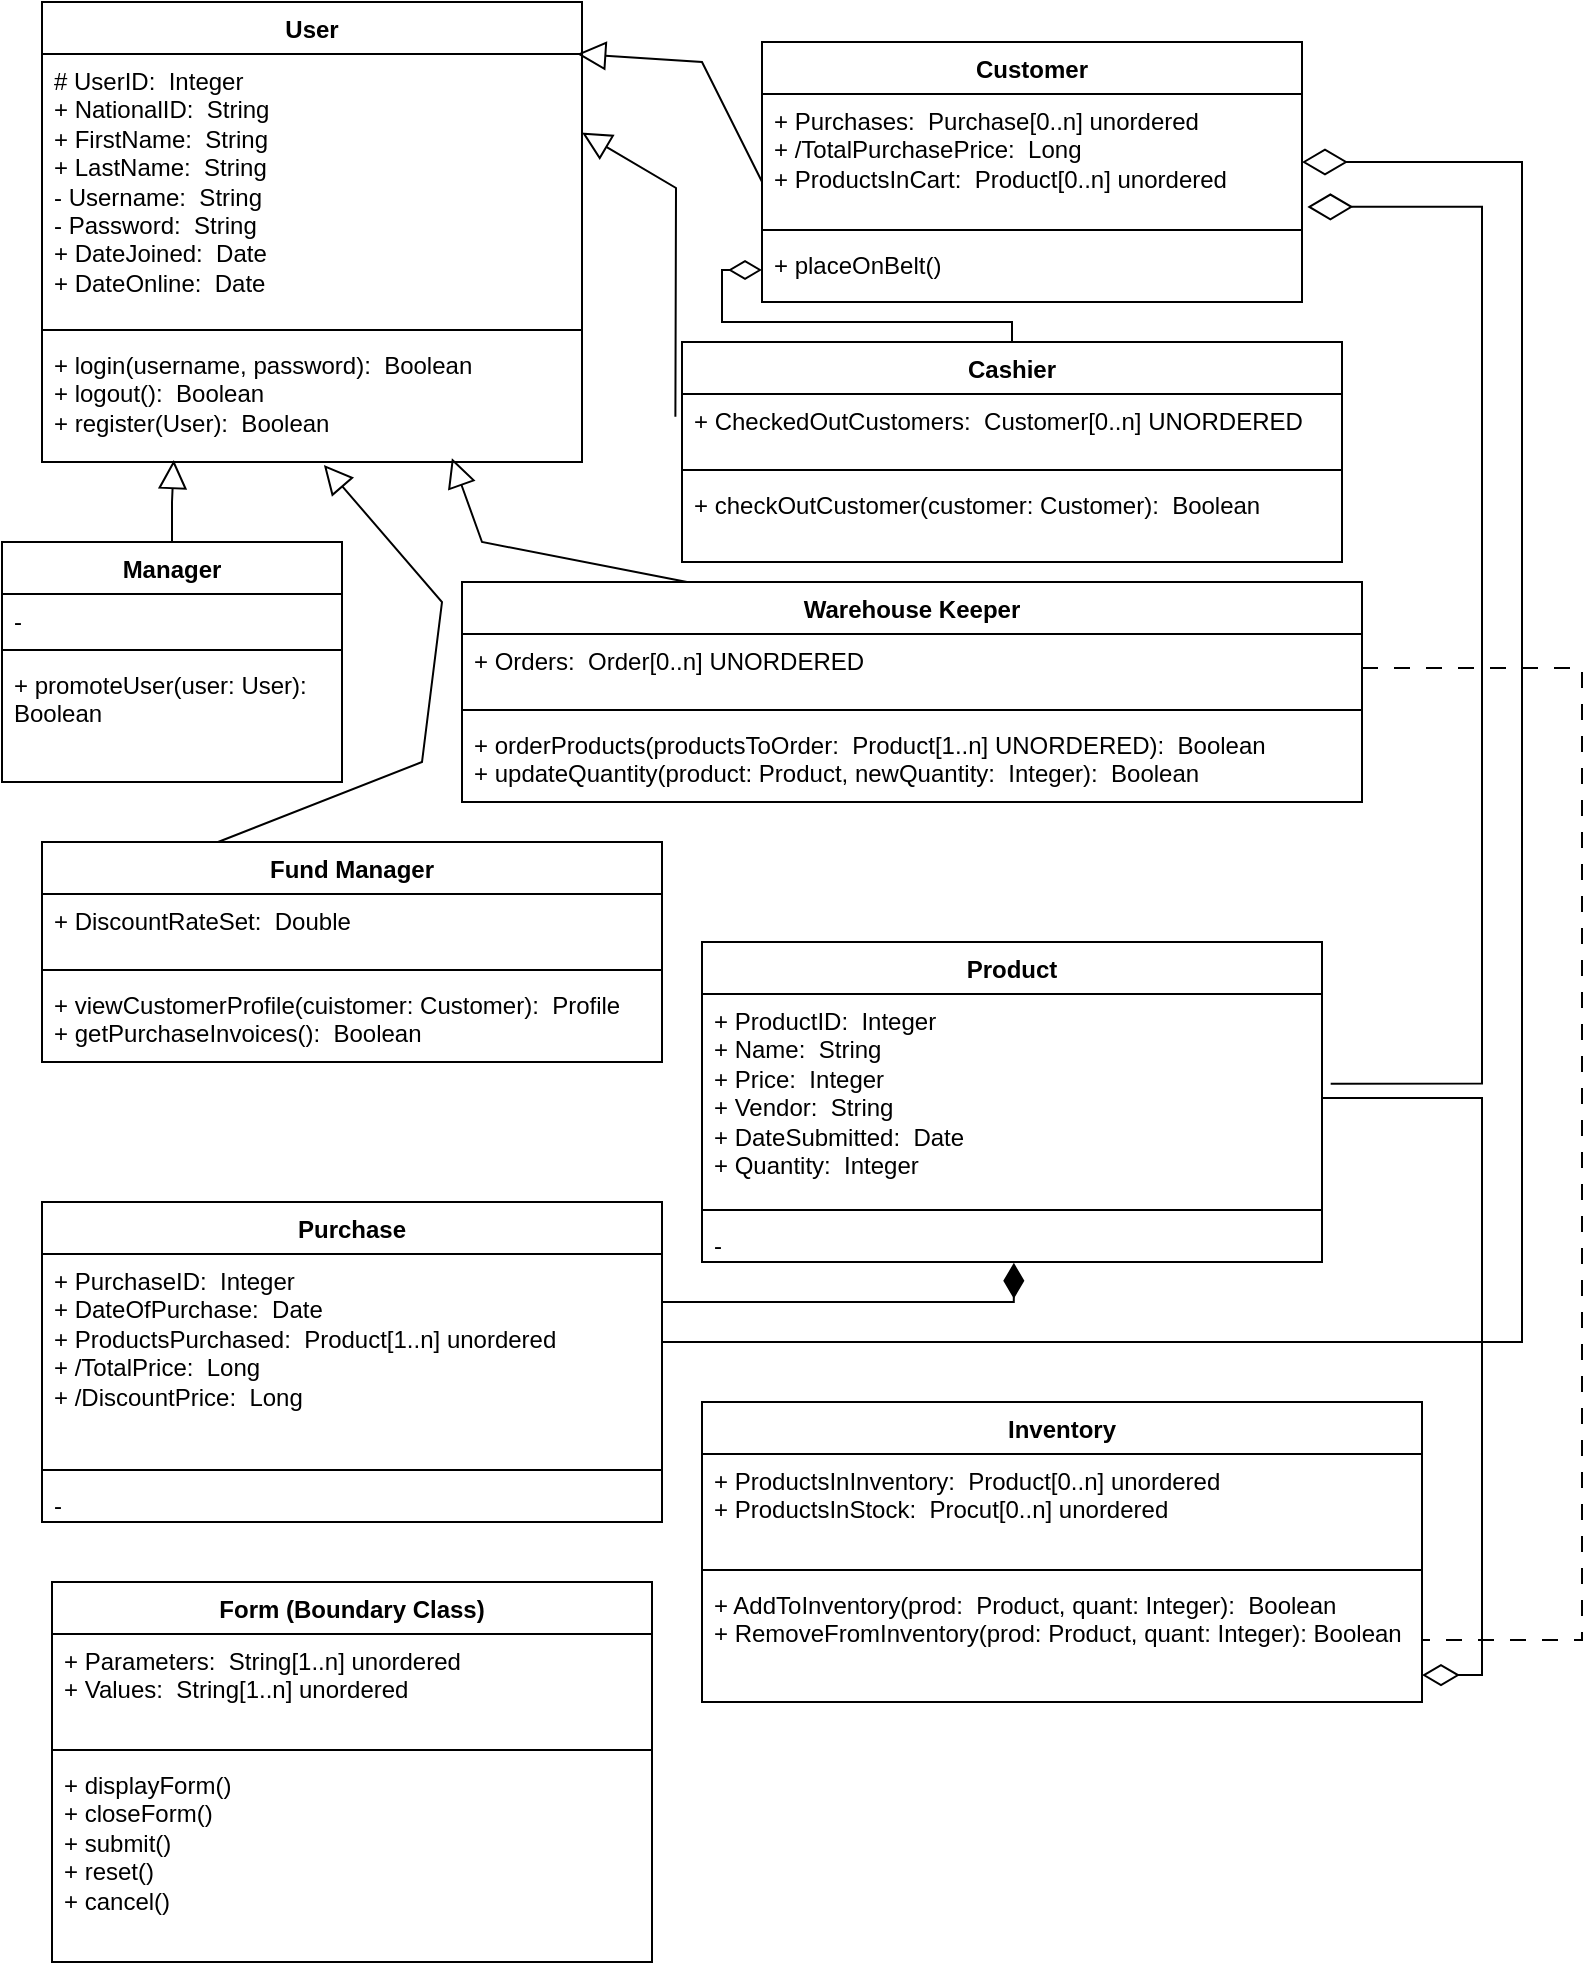 <mxfile version="24.6.2" type="device">
  <diagram name="Page-1" id="mRqNK27dQiDuo7CQ4hgE">
    <mxGraphModel dx="1615" dy="815" grid="1" gridSize="10" guides="1" tooltips="1" connect="1" arrows="1" fold="1" page="1" pageScale="1" pageWidth="827" pageHeight="1169" math="0" shadow="0">
      <root>
        <mxCell id="0" />
        <mxCell id="1" parent="0" />
        <mxCell id="icBu7ntNDroebQ0Mv-1A-1" value="User" style="swimlane;fontStyle=1;align=center;verticalAlign=top;childLayout=stackLayout;horizontal=1;startSize=26;horizontalStack=0;resizeParent=1;resizeParentMax=0;resizeLast=0;collapsible=1;marginBottom=0;whiteSpace=wrap;html=1;" parent="1" vertex="1">
          <mxGeometry x="30" y="20" width="270" height="230" as="geometry" />
        </mxCell>
        <mxCell id="icBu7ntNDroebQ0Mv-1A-2" value="# UserID:&amp;nbsp; Integer&lt;div&gt;+ NationalID:&amp;nbsp; String&lt;br&gt;&lt;div&gt;+ FirstName:&amp;nbsp; String&lt;/div&gt;&lt;div&gt;+ LastName:&amp;nbsp; String&lt;/div&gt;&lt;/div&gt;&lt;div&gt;- Username:&amp;nbsp; String&lt;/div&gt;&lt;div&gt;- Password:&amp;nbsp; String&lt;/div&gt;&lt;div&gt;+ DateJoined:&amp;nbsp; Date&lt;/div&gt;&lt;div&gt;+ DateOnline:&amp;nbsp; Date&lt;/div&gt;" style="text;strokeColor=none;fillColor=none;align=left;verticalAlign=top;spacingLeft=4;spacingRight=4;overflow=hidden;rotatable=0;points=[[0,0.5],[1,0.5]];portConstraint=eastwest;whiteSpace=wrap;html=1;" parent="icBu7ntNDroebQ0Mv-1A-1" vertex="1">
          <mxGeometry y="26" width="270" height="134" as="geometry" />
        </mxCell>
        <mxCell id="icBu7ntNDroebQ0Mv-1A-3" value="" style="line;strokeWidth=1;fillColor=none;align=left;verticalAlign=middle;spacingTop=-1;spacingLeft=3;spacingRight=3;rotatable=0;labelPosition=right;points=[];portConstraint=eastwest;strokeColor=inherit;" parent="icBu7ntNDroebQ0Mv-1A-1" vertex="1">
          <mxGeometry y="160" width="270" height="8" as="geometry" />
        </mxCell>
        <mxCell id="icBu7ntNDroebQ0Mv-1A-4" value="+ login(username, password):&amp;nbsp; Boolean&lt;div&gt;+ logout():&amp;nbsp; Boolean&lt;/div&gt;&lt;div&gt;+ register(User):&amp;nbsp; Boolean&lt;/div&gt;" style="text;strokeColor=none;fillColor=none;align=left;verticalAlign=top;spacingLeft=4;spacingRight=4;overflow=hidden;rotatable=0;points=[[0,0.5],[1,0.5]];portConstraint=eastwest;whiteSpace=wrap;html=1;" parent="icBu7ntNDroebQ0Mv-1A-1" vertex="1">
          <mxGeometry y="168" width="270" height="62" as="geometry" />
        </mxCell>
        <mxCell id="mPOuHO8Y8YOu5EduGEA8-1" value="Customer" style="swimlane;fontStyle=1;align=center;verticalAlign=top;childLayout=stackLayout;horizontal=1;startSize=26;horizontalStack=0;resizeParent=1;resizeParentMax=0;resizeLast=0;collapsible=1;marginBottom=0;whiteSpace=wrap;html=1;" vertex="1" parent="1">
          <mxGeometry x="390" y="40" width="270" height="130" as="geometry" />
        </mxCell>
        <mxCell id="mPOuHO8Y8YOu5EduGEA8-2" value="+ Purchases:&amp;nbsp; Purchase[0..n] unordered&lt;div&gt;+ /TotalPurchasePrice:&amp;nbsp; Long&lt;/div&gt;&lt;div&gt;+ ProductsInCart:&amp;nbsp; Product[0..n] unordered&lt;/div&gt;" style="text;strokeColor=none;fillColor=none;align=left;verticalAlign=top;spacingLeft=4;spacingRight=4;overflow=hidden;rotatable=0;points=[[0,0.5],[1,0.5]];portConstraint=eastwest;whiteSpace=wrap;html=1;" vertex="1" parent="mPOuHO8Y8YOu5EduGEA8-1">
          <mxGeometry y="26" width="270" height="64" as="geometry" />
        </mxCell>
        <mxCell id="mPOuHO8Y8YOu5EduGEA8-3" value="" style="line;strokeWidth=1;fillColor=none;align=left;verticalAlign=middle;spacingTop=-1;spacingLeft=3;spacingRight=3;rotatable=0;labelPosition=right;points=[];portConstraint=eastwest;strokeColor=inherit;" vertex="1" parent="mPOuHO8Y8YOu5EduGEA8-1">
          <mxGeometry y="90" width="270" height="8" as="geometry" />
        </mxCell>
        <mxCell id="mPOuHO8Y8YOu5EduGEA8-4" value="+ placeOnBelt()" style="text;strokeColor=none;fillColor=none;align=left;verticalAlign=top;spacingLeft=4;spacingRight=4;overflow=hidden;rotatable=0;points=[[0,0.5],[1,0.5]];portConstraint=eastwest;whiteSpace=wrap;html=1;" vertex="1" parent="mPOuHO8Y8YOu5EduGEA8-1">
          <mxGeometry y="98" width="270" height="32" as="geometry" />
        </mxCell>
        <mxCell id="mPOuHO8Y8YOu5EduGEA8-5" value="" style="endArrow=block;html=1;rounded=0;entryX=0.991;entryY=0;entryDx=0;entryDy=0;exitX=0;exitY=0.685;exitDx=0;exitDy=0;exitPerimeter=0;endFill=0;strokeWidth=1;entryPerimeter=0;endSize=12;" edge="1" parent="1" source="mPOuHO8Y8YOu5EduGEA8-2" target="icBu7ntNDroebQ0Mv-1A-2">
          <mxGeometry width="50" height="50" relative="1" as="geometry">
            <mxPoint x="280" y="400" as="sourcePoint" />
            <mxPoint x="330" y="350" as="targetPoint" />
            <Array as="points">
              <mxPoint x="360" y="50" />
            </Array>
          </mxGeometry>
        </mxCell>
        <mxCell id="mPOuHO8Y8YOu5EduGEA8-37" style="edgeStyle=orthogonalEdgeStyle;rounded=0;orthogonalLoop=1;jettySize=auto;html=1;endArrow=diamondThin;endFill=0;endSize=14;" edge="1" parent="1" source="mPOuHO8Y8YOu5EduGEA8-6" target="mPOuHO8Y8YOu5EduGEA8-4">
          <mxGeometry relative="1" as="geometry">
            <Array as="points">
              <mxPoint x="515" y="180" />
              <mxPoint x="370" y="180" />
              <mxPoint x="370" y="154" />
            </Array>
          </mxGeometry>
        </mxCell>
        <mxCell id="mPOuHO8Y8YOu5EduGEA8-6" value="Cashier" style="swimlane;fontStyle=1;align=center;verticalAlign=top;childLayout=stackLayout;horizontal=1;startSize=26;horizontalStack=0;resizeParent=1;resizeParentMax=0;resizeLast=0;collapsible=1;marginBottom=0;whiteSpace=wrap;html=1;" vertex="1" parent="1">
          <mxGeometry x="350" y="190" width="330" height="110" as="geometry">
            <mxRectangle x="360" y="220" width="80" height="30" as="alternateBounds" />
          </mxGeometry>
        </mxCell>
        <mxCell id="mPOuHO8Y8YOu5EduGEA8-7" value="+ CheckedOutCustomers:&amp;nbsp; Customer[0..n] UNORDERED" style="text;strokeColor=none;fillColor=none;align=left;verticalAlign=top;spacingLeft=4;spacingRight=4;overflow=hidden;rotatable=0;points=[[0,0.5],[1,0.5]];portConstraint=eastwest;whiteSpace=wrap;html=1;" vertex="1" parent="mPOuHO8Y8YOu5EduGEA8-6">
          <mxGeometry y="26" width="330" height="34" as="geometry" />
        </mxCell>
        <mxCell id="mPOuHO8Y8YOu5EduGEA8-8" value="" style="line;strokeWidth=1;fillColor=none;align=left;verticalAlign=middle;spacingTop=-1;spacingLeft=3;spacingRight=3;rotatable=0;labelPosition=right;points=[];portConstraint=eastwest;strokeColor=inherit;" vertex="1" parent="mPOuHO8Y8YOu5EduGEA8-6">
          <mxGeometry y="60" width="330" height="8" as="geometry" />
        </mxCell>
        <mxCell id="mPOuHO8Y8YOu5EduGEA8-9" value="+ checkOutCustomer(customer: Customer):&amp;nbsp; Boolean" style="text;strokeColor=none;fillColor=none;align=left;verticalAlign=top;spacingLeft=4;spacingRight=4;overflow=hidden;rotatable=0;points=[[0,0.5],[1,0.5]];portConstraint=eastwest;whiteSpace=wrap;html=1;" vertex="1" parent="mPOuHO8Y8YOu5EduGEA8-6">
          <mxGeometry y="68" width="330" height="42" as="geometry" />
        </mxCell>
        <mxCell id="mPOuHO8Y8YOu5EduGEA8-10" value="" style="endArrow=block;html=1;rounded=0;entryX=1;entryY=0.293;entryDx=0;entryDy=0;exitX=-0.01;exitY=0.334;exitDx=0;exitDy=0;endFill=0;strokeWidth=1;entryPerimeter=0;startSize=6;endSize=12;exitPerimeter=0;" edge="1" parent="1" source="mPOuHO8Y8YOu5EduGEA8-7" target="icBu7ntNDroebQ0Mv-1A-2">
          <mxGeometry width="50" height="50" relative="1" as="geometry">
            <mxPoint x="370" y="150" as="sourcePoint" />
            <mxPoint x="318" y="76" as="targetPoint" />
            <Array as="points">
              <mxPoint x="347" y="113" />
            </Array>
          </mxGeometry>
        </mxCell>
        <mxCell id="mPOuHO8Y8YOu5EduGEA8-11" value="Warehouse Keeper" style="swimlane;fontStyle=1;align=center;verticalAlign=top;childLayout=stackLayout;horizontal=1;startSize=26;horizontalStack=0;resizeParent=1;resizeParentMax=0;resizeLast=0;collapsible=1;marginBottom=0;whiteSpace=wrap;html=1;" vertex="1" parent="1">
          <mxGeometry x="240" y="310" width="450" height="110" as="geometry">
            <mxRectangle x="360" y="220" width="80" height="30" as="alternateBounds" />
          </mxGeometry>
        </mxCell>
        <mxCell id="mPOuHO8Y8YOu5EduGEA8-12" value="+ Orders:&amp;nbsp; Order[0..n] UNORDERED" style="text;strokeColor=none;fillColor=none;align=left;verticalAlign=top;spacingLeft=4;spacingRight=4;overflow=hidden;rotatable=0;points=[[0,0.5],[1,0.5]];portConstraint=eastwest;whiteSpace=wrap;html=1;" vertex="1" parent="mPOuHO8Y8YOu5EduGEA8-11">
          <mxGeometry y="26" width="450" height="34" as="geometry" />
        </mxCell>
        <mxCell id="mPOuHO8Y8YOu5EduGEA8-13" value="" style="line;strokeWidth=1;fillColor=none;align=left;verticalAlign=middle;spacingTop=-1;spacingLeft=3;spacingRight=3;rotatable=0;labelPosition=right;points=[];portConstraint=eastwest;strokeColor=inherit;" vertex="1" parent="mPOuHO8Y8YOu5EduGEA8-11">
          <mxGeometry y="60" width="450" height="8" as="geometry" />
        </mxCell>
        <mxCell id="mPOuHO8Y8YOu5EduGEA8-14" value="+ orderProducts(productsToOrder:&amp;nbsp; Product[1..n] UNORDERED):&amp;nbsp; Boolean&lt;div&gt;+ updateQuantity(product: Product, newQuantity:&amp;nbsp; Integer):&amp;nbsp; Boolean&lt;/div&gt;" style="text;strokeColor=none;fillColor=none;align=left;verticalAlign=top;spacingLeft=4;spacingRight=4;overflow=hidden;rotatable=0;points=[[0,0.5],[1,0.5]];portConstraint=eastwest;whiteSpace=wrap;html=1;" vertex="1" parent="mPOuHO8Y8YOu5EduGEA8-11">
          <mxGeometry y="68" width="450" height="42" as="geometry" />
        </mxCell>
        <mxCell id="mPOuHO8Y8YOu5EduGEA8-15" value="" style="endArrow=block;html=1;rounded=0;entryX=0.759;entryY=0.969;entryDx=0;entryDy=0;exitX=0.25;exitY=0;exitDx=0;exitDy=0;endFill=0;strokeWidth=1;entryPerimeter=0;startSize=6;endSize=12;" edge="1" parent="1" source="mPOuHO8Y8YOu5EduGEA8-11" target="icBu7ntNDroebQ0Mv-1A-4">
          <mxGeometry width="50" height="50" relative="1" as="geometry">
            <mxPoint x="370" y="293" as="sourcePoint" />
            <mxPoint x="320" y="115" as="targetPoint" />
            <Array as="points">
              <mxPoint x="250" y="290" />
            </Array>
          </mxGeometry>
        </mxCell>
        <mxCell id="mPOuHO8Y8YOu5EduGEA8-16" value="Fund Manager" style="swimlane;fontStyle=1;align=center;verticalAlign=top;childLayout=stackLayout;horizontal=1;startSize=26;horizontalStack=0;resizeParent=1;resizeParentMax=0;resizeLast=0;collapsible=1;marginBottom=0;whiteSpace=wrap;html=1;" vertex="1" parent="1">
          <mxGeometry x="30" y="440" width="310" height="110" as="geometry">
            <mxRectangle x="360" y="220" width="80" height="30" as="alternateBounds" />
          </mxGeometry>
        </mxCell>
        <mxCell id="mPOuHO8Y8YOu5EduGEA8-17" value="+ DiscountRateSet:&amp;nbsp; Double" style="text;strokeColor=none;fillColor=none;align=left;verticalAlign=top;spacingLeft=4;spacingRight=4;overflow=hidden;rotatable=0;points=[[0,0.5],[1,0.5]];portConstraint=eastwest;whiteSpace=wrap;html=1;" vertex="1" parent="mPOuHO8Y8YOu5EduGEA8-16">
          <mxGeometry y="26" width="310" height="34" as="geometry" />
        </mxCell>
        <mxCell id="mPOuHO8Y8YOu5EduGEA8-18" value="" style="line;strokeWidth=1;fillColor=none;align=left;verticalAlign=middle;spacingTop=-1;spacingLeft=3;spacingRight=3;rotatable=0;labelPosition=right;points=[];portConstraint=eastwest;strokeColor=inherit;" vertex="1" parent="mPOuHO8Y8YOu5EduGEA8-16">
          <mxGeometry y="60" width="310" height="8" as="geometry" />
        </mxCell>
        <mxCell id="mPOuHO8Y8YOu5EduGEA8-19" value="+ viewCustomerProfile(cuistomer: Customer):&amp;nbsp; Profile&lt;div&gt;+ getPurchaseInvoices():&amp;nbsp; Boolean&lt;/div&gt;" style="text;strokeColor=none;fillColor=none;align=left;verticalAlign=top;spacingLeft=4;spacingRight=4;overflow=hidden;rotatable=0;points=[[0,0.5],[1,0.5]];portConstraint=eastwest;whiteSpace=wrap;html=1;" vertex="1" parent="mPOuHO8Y8YOu5EduGEA8-16">
          <mxGeometry y="68" width="310" height="42" as="geometry" />
        </mxCell>
        <mxCell id="mPOuHO8Y8YOu5EduGEA8-20" value="" style="endArrow=block;html=1;rounded=0;entryX=0.522;entryY=1.024;entryDx=0;entryDy=0;exitX=0.284;exitY=0;exitDx=0;exitDy=0;endFill=0;strokeWidth=1;entryPerimeter=0;exitPerimeter=0;startSize=6;endSize=12;" edge="1" parent="1" source="mPOuHO8Y8YOu5EduGEA8-16" target="icBu7ntNDroebQ0Mv-1A-4">
          <mxGeometry width="50" height="50" relative="1" as="geometry">
            <mxPoint x="463" y="330" as="sourcePoint" />
            <mxPoint x="319" y="185" as="targetPoint" />
            <Array as="points">
              <mxPoint x="220" y="400" />
              <mxPoint x="230" y="320" />
            </Array>
          </mxGeometry>
        </mxCell>
        <mxCell id="mPOuHO8Y8YOu5EduGEA8-21" value="Product" style="swimlane;fontStyle=1;align=center;verticalAlign=top;childLayout=stackLayout;horizontal=1;startSize=26;horizontalStack=0;resizeParent=1;resizeParentMax=0;resizeLast=0;collapsible=1;marginBottom=0;whiteSpace=wrap;html=1;" vertex="1" parent="1">
          <mxGeometry x="360" y="490" width="310" height="160" as="geometry">
            <mxRectangle x="360" y="220" width="80" height="30" as="alternateBounds" />
          </mxGeometry>
        </mxCell>
        <mxCell id="mPOuHO8Y8YOu5EduGEA8-22" value="+ ProductID:&amp;nbsp; Integer&lt;div&gt;+ Name:&amp;nbsp; String&lt;/div&gt;&lt;div&gt;+ Price:&amp;nbsp; Integer&lt;/div&gt;&lt;div&gt;+ Vendor:&amp;nbsp; String&lt;/div&gt;&lt;div&gt;+ DateSubmitted:&amp;nbsp; Date&lt;/div&gt;&lt;div&gt;+ Quantity:&amp;nbsp; Integer&lt;/div&gt;&lt;div&gt;&lt;br&gt;&lt;/div&gt;" style="text;strokeColor=none;fillColor=none;align=left;verticalAlign=top;spacingLeft=4;spacingRight=4;overflow=hidden;rotatable=0;points=[[0,0.5],[1,0.5]];portConstraint=eastwest;whiteSpace=wrap;html=1;" vertex="1" parent="mPOuHO8Y8YOu5EduGEA8-21">
          <mxGeometry y="26" width="310" height="104" as="geometry" />
        </mxCell>
        <mxCell id="mPOuHO8Y8YOu5EduGEA8-23" value="" style="line;strokeWidth=1;fillColor=none;align=left;verticalAlign=middle;spacingTop=-1;spacingLeft=3;spacingRight=3;rotatable=0;labelPosition=right;points=[];portConstraint=eastwest;strokeColor=inherit;" vertex="1" parent="mPOuHO8Y8YOu5EduGEA8-21">
          <mxGeometry y="130" width="310" height="8" as="geometry" />
        </mxCell>
        <mxCell id="mPOuHO8Y8YOu5EduGEA8-24" value="-" style="text;strokeColor=none;fillColor=none;align=left;verticalAlign=top;spacingLeft=4;spacingRight=4;overflow=hidden;rotatable=0;points=[[0,0.5],[1,0.5]];portConstraint=eastwest;whiteSpace=wrap;html=1;" vertex="1" parent="mPOuHO8Y8YOu5EduGEA8-21">
          <mxGeometry y="138" width="310" height="22" as="geometry" />
        </mxCell>
        <mxCell id="mPOuHO8Y8YOu5EduGEA8-30" style="edgeStyle=orthogonalEdgeStyle;rounded=0;orthogonalLoop=1;jettySize=auto;html=1;endArrow=none;endFill=0;startArrow=diamondThin;startFill=0;strokeWidth=1;endSize=0;startSize=20;entryX=1.014;entryY=0.431;entryDx=0;entryDy=0;entryPerimeter=0;exitX=1.01;exitY=0.882;exitDx=0;exitDy=0;exitPerimeter=0;" edge="1" parent="1" source="mPOuHO8Y8YOu5EduGEA8-2" target="mPOuHO8Y8YOu5EduGEA8-22">
          <mxGeometry relative="1" as="geometry">
            <mxPoint x="710" y="540" as="targetPoint" />
            <Array as="points">
              <mxPoint x="750" y="122" />
              <mxPoint x="750" y="561" />
            </Array>
          </mxGeometry>
        </mxCell>
        <mxCell id="mPOuHO8Y8YOu5EduGEA8-35" style="edgeStyle=orthogonalEdgeStyle;rounded=0;orthogonalLoop=1;jettySize=auto;html=1;endArrow=diamondThin;endFill=0;endSize=20;startSize=0;" edge="1" parent="1" source="mPOuHO8Y8YOu5EduGEA8-31">
          <mxGeometry relative="1" as="geometry">
            <mxPoint x="660" y="100" as="targetPoint" />
            <Array as="points">
              <mxPoint x="770" y="690" />
              <mxPoint x="770" y="100" />
              <mxPoint x="660" y="100" />
            </Array>
          </mxGeometry>
        </mxCell>
        <mxCell id="mPOuHO8Y8YOu5EduGEA8-31" value="Purchase" style="swimlane;fontStyle=1;align=center;verticalAlign=top;childLayout=stackLayout;horizontal=1;startSize=26;horizontalStack=0;resizeParent=1;resizeParentMax=0;resizeLast=0;collapsible=1;marginBottom=0;whiteSpace=wrap;html=1;" vertex="1" parent="1">
          <mxGeometry x="30" y="620" width="310" height="160" as="geometry">
            <mxRectangle x="360" y="220" width="80" height="30" as="alternateBounds" />
          </mxGeometry>
        </mxCell>
        <mxCell id="mPOuHO8Y8YOu5EduGEA8-32" value="&lt;div&gt;+ PurchaseID:&amp;nbsp; Integer&lt;/div&gt;&lt;div&gt;+ DateOfPurchase:&amp;nbsp; Date&lt;/div&gt;&lt;div&gt;+ ProductsPurchased:&amp;nbsp; Product[1..n] unordered&lt;/div&gt;&lt;div&gt;+ /TotalPrice:&amp;nbsp; Long&lt;/div&gt;&lt;div&gt;+ /DiscountPrice:&amp;nbsp; Long&lt;/div&gt;" style="text;strokeColor=none;fillColor=none;align=left;verticalAlign=top;spacingLeft=4;spacingRight=4;overflow=hidden;rotatable=0;points=[[0,0.5],[1,0.5]];portConstraint=eastwest;whiteSpace=wrap;html=1;" vertex="1" parent="mPOuHO8Y8YOu5EduGEA8-31">
          <mxGeometry y="26" width="310" height="104" as="geometry" />
        </mxCell>
        <mxCell id="mPOuHO8Y8YOu5EduGEA8-33" value="" style="line;strokeWidth=1;fillColor=none;align=left;verticalAlign=middle;spacingTop=-1;spacingLeft=3;spacingRight=3;rotatable=0;labelPosition=right;points=[];portConstraint=eastwest;strokeColor=inherit;" vertex="1" parent="mPOuHO8Y8YOu5EduGEA8-31">
          <mxGeometry y="130" width="310" height="8" as="geometry" />
        </mxCell>
        <mxCell id="mPOuHO8Y8YOu5EduGEA8-34" value="-" style="text;strokeColor=none;fillColor=none;align=left;verticalAlign=top;spacingLeft=4;spacingRight=4;overflow=hidden;rotatable=0;points=[[0,0.5],[1,0.5]];portConstraint=eastwest;whiteSpace=wrap;html=1;" vertex="1" parent="mPOuHO8Y8YOu5EduGEA8-31">
          <mxGeometry y="138" width="310" height="22" as="geometry" />
        </mxCell>
        <mxCell id="mPOuHO8Y8YOu5EduGEA8-38" style="edgeStyle=orthogonalEdgeStyle;rounded=0;orthogonalLoop=1;jettySize=auto;html=1;entryX=0.503;entryY=1.019;entryDx=0;entryDy=0;entryPerimeter=0;endArrow=diamondThin;endFill=1;endSize=15;" edge="1" parent="1" source="mPOuHO8Y8YOu5EduGEA8-32" target="mPOuHO8Y8YOu5EduGEA8-24">
          <mxGeometry relative="1" as="geometry">
            <Array as="points">
              <mxPoint x="516" y="670" />
            </Array>
          </mxGeometry>
        </mxCell>
        <mxCell id="mPOuHO8Y8YOu5EduGEA8-39" value="Inventory" style="swimlane;fontStyle=1;align=center;verticalAlign=top;childLayout=stackLayout;horizontal=1;startSize=26;horizontalStack=0;resizeParent=1;resizeParentMax=0;resizeLast=0;collapsible=1;marginBottom=0;whiteSpace=wrap;html=1;" vertex="1" parent="1">
          <mxGeometry x="360" y="720" width="360" height="150" as="geometry">
            <mxRectangle x="360" y="220" width="80" height="30" as="alternateBounds" />
          </mxGeometry>
        </mxCell>
        <mxCell id="mPOuHO8Y8YOu5EduGEA8-40" value="&lt;div&gt;+ ProductsInInventory:&amp;nbsp; Product[0..n] unordered&lt;/div&gt;&lt;div&gt;+ ProductsInStock:&amp;nbsp; Procut[0..n] unordered&lt;/div&gt;" style="text;strokeColor=none;fillColor=none;align=left;verticalAlign=top;spacingLeft=4;spacingRight=4;overflow=hidden;rotatable=0;points=[[0,0.5],[1,0.5]];portConstraint=eastwest;whiteSpace=wrap;html=1;" vertex="1" parent="mPOuHO8Y8YOu5EduGEA8-39">
          <mxGeometry y="26" width="360" height="54" as="geometry" />
        </mxCell>
        <mxCell id="mPOuHO8Y8YOu5EduGEA8-41" value="" style="line;strokeWidth=1;fillColor=none;align=left;verticalAlign=middle;spacingTop=-1;spacingLeft=3;spacingRight=3;rotatable=0;labelPosition=right;points=[];portConstraint=eastwest;strokeColor=inherit;" vertex="1" parent="mPOuHO8Y8YOu5EduGEA8-39">
          <mxGeometry y="80" width="360" height="8" as="geometry" />
        </mxCell>
        <mxCell id="mPOuHO8Y8YOu5EduGEA8-42" value="+ AddToInventory(prod:&amp;nbsp; Product, quant: Integer):&amp;nbsp; Boolean&lt;div&gt;+ RemoveFromInventory(prod: Product, quant: Integer): Boolean&lt;/div&gt;" style="text;strokeColor=none;fillColor=none;align=left;verticalAlign=top;spacingLeft=4;spacingRight=4;overflow=hidden;rotatable=0;points=[[0,0.5],[1,0.5]];portConstraint=eastwest;whiteSpace=wrap;html=1;" vertex="1" parent="mPOuHO8Y8YOu5EduGEA8-39">
          <mxGeometry y="88" width="360" height="62" as="geometry" />
        </mxCell>
        <mxCell id="mPOuHO8Y8YOu5EduGEA8-43" style="edgeStyle=orthogonalEdgeStyle;rounded=0;orthogonalLoop=1;jettySize=auto;html=1;entryX=1;entryY=0.783;entryDx=0;entryDy=0;entryPerimeter=0;endArrow=diamondThin;endFill=0;endSize=16;" edge="1" parent="1" source="mPOuHO8Y8YOu5EduGEA8-22" target="mPOuHO8Y8YOu5EduGEA8-42">
          <mxGeometry relative="1" as="geometry" />
        </mxCell>
        <mxCell id="mPOuHO8Y8YOu5EduGEA8-44" value="Form (Boundary Class)" style="swimlane;fontStyle=1;align=center;verticalAlign=top;childLayout=stackLayout;horizontal=1;startSize=26;horizontalStack=0;resizeParent=1;resizeParentMax=0;resizeLast=0;collapsible=1;marginBottom=0;whiteSpace=wrap;html=1;" vertex="1" parent="1">
          <mxGeometry x="35" y="810" width="300" height="190" as="geometry">
            <mxRectangle x="360" y="220" width="80" height="30" as="alternateBounds" />
          </mxGeometry>
        </mxCell>
        <mxCell id="mPOuHO8Y8YOu5EduGEA8-45" value="&lt;div&gt;+ Parameters:&amp;nbsp; String[1..n] unordered&lt;/div&gt;&lt;div&gt;+ Values:&amp;nbsp; String[1..n] unordered&lt;/div&gt;" style="text;strokeColor=none;fillColor=none;align=left;verticalAlign=top;spacingLeft=4;spacingRight=4;overflow=hidden;rotatable=0;points=[[0,0.5],[1,0.5]];portConstraint=eastwest;whiteSpace=wrap;html=1;" vertex="1" parent="mPOuHO8Y8YOu5EduGEA8-44">
          <mxGeometry y="26" width="300" height="54" as="geometry" />
        </mxCell>
        <mxCell id="mPOuHO8Y8YOu5EduGEA8-46" value="" style="line;strokeWidth=1;fillColor=none;align=left;verticalAlign=middle;spacingTop=-1;spacingLeft=3;spacingRight=3;rotatable=0;labelPosition=right;points=[];portConstraint=eastwest;strokeColor=inherit;" vertex="1" parent="mPOuHO8Y8YOu5EduGEA8-44">
          <mxGeometry y="80" width="300" height="8" as="geometry" />
        </mxCell>
        <mxCell id="mPOuHO8Y8YOu5EduGEA8-47" value="+ displayForm()&lt;div&gt;+ closeForm()&lt;/div&gt;&lt;div&gt;+ submit()&lt;/div&gt;&lt;div&gt;+ reset()&lt;/div&gt;&lt;div&gt;+ cancel()&lt;/div&gt;" style="text;strokeColor=none;fillColor=none;align=left;verticalAlign=top;spacingLeft=4;spacingRight=4;overflow=hidden;rotatable=0;points=[[0,0.5],[1,0.5]];portConstraint=eastwest;whiteSpace=wrap;html=1;" vertex="1" parent="mPOuHO8Y8YOu5EduGEA8-44">
          <mxGeometry y="88" width="300" height="102" as="geometry" />
        </mxCell>
        <mxCell id="mPOuHO8Y8YOu5EduGEA8-49" style="edgeStyle=orthogonalEdgeStyle;rounded=0;orthogonalLoop=1;jettySize=auto;html=1;entryX=1;entryY=0.5;entryDx=0;entryDy=0;dashed=1;dashPattern=8 8;endArrow=none;endFill=0;" edge="1" parent="1" source="mPOuHO8Y8YOu5EduGEA8-12" target="mPOuHO8Y8YOu5EduGEA8-42">
          <mxGeometry relative="1" as="geometry">
            <Array as="points">
              <mxPoint x="800" y="353" />
              <mxPoint x="800" y="839" />
            </Array>
          </mxGeometry>
        </mxCell>
        <mxCell id="mPOuHO8Y8YOu5EduGEA8-50" value="Manager" style="swimlane;fontStyle=1;align=center;verticalAlign=top;childLayout=stackLayout;horizontal=1;startSize=26;horizontalStack=0;resizeParent=1;resizeParentMax=0;resizeLast=0;collapsible=1;marginBottom=0;whiteSpace=wrap;html=1;" vertex="1" parent="1">
          <mxGeometry x="10" y="290" width="170" height="120" as="geometry" />
        </mxCell>
        <mxCell id="mPOuHO8Y8YOu5EduGEA8-51" value="-" style="text;strokeColor=none;fillColor=none;align=left;verticalAlign=top;spacingLeft=4;spacingRight=4;overflow=hidden;rotatable=0;points=[[0,0.5],[1,0.5]];portConstraint=eastwest;whiteSpace=wrap;html=1;" vertex="1" parent="mPOuHO8Y8YOu5EduGEA8-50">
          <mxGeometry y="26" width="170" height="24" as="geometry" />
        </mxCell>
        <mxCell id="mPOuHO8Y8YOu5EduGEA8-52" value="" style="line;strokeWidth=1;fillColor=none;align=left;verticalAlign=middle;spacingTop=-1;spacingLeft=3;spacingRight=3;rotatable=0;labelPosition=right;points=[];portConstraint=eastwest;strokeColor=inherit;" vertex="1" parent="mPOuHO8Y8YOu5EduGEA8-50">
          <mxGeometry y="50" width="170" height="8" as="geometry" />
        </mxCell>
        <mxCell id="mPOuHO8Y8YOu5EduGEA8-53" value="+ promoteUser(user: User):&amp;nbsp; Boolean" style="text;strokeColor=none;fillColor=none;align=left;verticalAlign=top;spacingLeft=4;spacingRight=4;overflow=hidden;rotatable=0;points=[[0,0.5],[1,0.5]];portConstraint=eastwest;whiteSpace=wrap;html=1;" vertex="1" parent="mPOuHO8Y8YOu5EduGEA8-50">
          <mxGeometry y="58" width="170" height="62" as="geometry" />
        </mxCell>
        <mxCell id="mPOuHO8Y8YOu5EduGEA8-55" style="edgeStyle=orthogonalEdgeStyle;rounded=0;orthogonalLoop=1;jettySize=auto;html=1;entryX=0.244;entryY=0.984;entryDx=0;entryDy=0;entryPerimeter=0;endArrow=block;endFill=0;endSize=12;" edge="1" parent="1" source="mPOuHO8Y8YOu5EduGEA8-50" target="icBu7ntNDroebQ0Mv-1A-4">
          <mxGeometry relative="1" as="geometry" />
        </mxCell>
      </root>
    </mxGraphModel>
  </diagram>
</mxfile>
